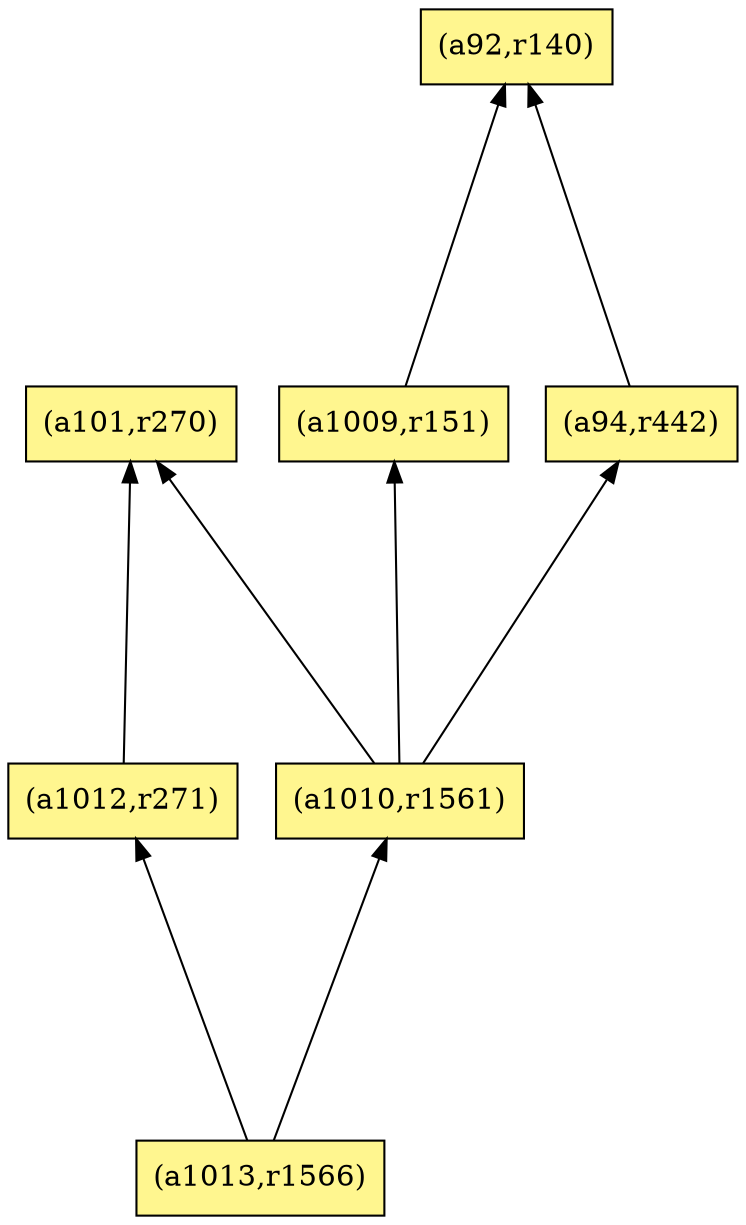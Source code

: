 digraph G {
rankdir=BT;ranksep="2.0";
"(a1009,r151)" [shape=record,fillcolor=khaki1,style=filled,label="{(a1009,r151)}"];
"(a92,r140)" [shape=record,fillcolor=khaki1,style=filled,label="{(a92,r140)}"];
"(a94,r442)" [shape=record,fillcolor=khaki1,style=filled,label="{(a94,r442)}"];
"(a101,r270)" [shape=record,fillcolor=khaki1,style=filled,label="{(a101,r270)}"];
"(a1012,r271)" [shape=record,fillcolor=khaki1,style=filled,label="{(a1012,r271)}"];
"(a1013,r1566)" [shape=record,fillcolor=khaki1,style=filled,label="{(a1013,r1566)}"];
"(a1010,r1561)" [shape=record,fillcolor=khaki1,style=filled,label="{(a1010,r1561)}"];
"(a1009,r151)" -> "(a92,r140)"
"(a94,r442)" -> "(a92,r140)"
"(a1012,r271)" -> "(a101,r270)"
"(a1013,r1566)" -> "(a1012,r271)"
"(a1013,r1566)" -> "(a1010,r1561)"
"(a1010,r1561)" -> "(a101,r270)"
"(a1010,r1561)" -> "(a1009,r151)"
"(a1010,r1561)" -> "(a94,r442)"
}